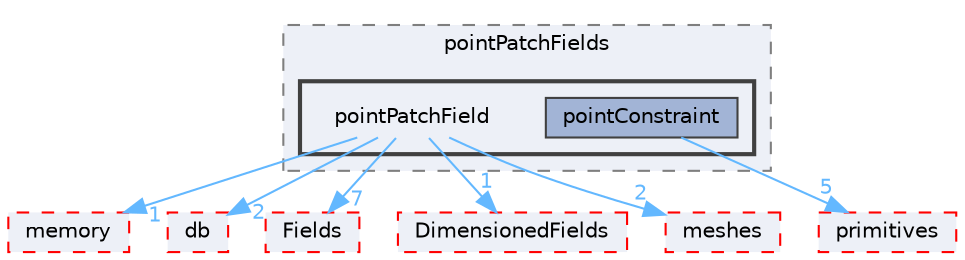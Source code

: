 digraph "src/OpenFOAM/fields/pointPatchFields/pointPatchField"
{
 // LATEX_PDF_SIZE
  bgcolor="transparent";
  edge [fontname=Helvetica,fontsize=10,labelfontname=Helvetica,labelfontsize=10];
  node [fontname=Helvetica,fontsize=10,shape=box,height=0.2,width=0.4];
  compound=true
  subgraph clusterdir_1c0ea8bf575d837c6744560b5bb2481c {
    graph [ bgcolor="#edf0f7", pencolor="grey50", label="pointPatchFields", fontname=Helvetica,fontsize=10 style="filled,dashed", URL="dir_1c0ea8bf575d837c6744560b5bb2481c.html",tooltip=""]
  subgraph clusterdir_17a9bfb76e5e1dbc9e2e32285df4aeb8 {
    graph [ bgcolor="#edf0f7", pencolor="grey25", label="", fontname=Helvetica,fontsize=10 style="filled,bold", URL="dir_17a9bfb76e5e1dbc9e2e32285df4aeb8.html",tooltip=""]
    dir_17a9bfb76e5e1dbc9e2e32285df4aeb8 [shape=plaintext, label="pointPatchField"];
  dir_c39061827e96e5517b8c8266bb6d013c [label="pointConstraint", fillcolor="#a2b4d6", color="grey25", style="filled", URL="dir_c39061827e96e5517b8c8266bb6d013c.html",tooltip=""];
  }
  }
  dir_385a22dcc2f7120acb0f1a7a832b3b8d [label="memory", fillcolor="#edf0f7", color="red", style="filled,dashed", URL="dir_385a22dcc2f7120acb0f1a7a832b3b8d.html",tooltip=""];
  dir_3e50f45338116b169052b428016851aa [label="primitives", fillcolor="#edf0f7", color="red", style="filled,dashed", URL="dir_3e50f45338116b169052b428016851aa.html",tooltip=""];
  dir_63c634f7a7cfd679ac26c67fb30fc32f [label="db", fillcolor="#edf0f7", color="red", style="filled,dashed", URL="dir_63c634f7a7cfd679ac26c67fb30fc32f.html",tooltip=""];
  dir_7d364942a13d3ce50f6681364b448a98 [label="Fields", fillcolor="#edf0f7", color="red", style="filled,dashed", URL="dir_7d364942a13d3ce50f6681364b448a98.html",tooltip=""];
  dir_8c8bb42ce9b582caaa8128a267c381ba [label="DimensionedFields", fillcolor="#edf0f7", color="red", style="filled,dashed", URL="dir_8c8bb42ce9b582caaa8128a267c381ba.html",tooltip=""];
  dir_aa2423979fb45fc41c393a5db370ab21 [label="meshes", fillcolor="#edf0f7", color="red", style="filled,dashed", URL="dir_aa2423979fb45fc41c393a5db370ab21.html",tooltip=""];
  dir_17a9bfb76e5e1dbc9e2e32285df4aeb8->dir_385a22dcc2f7120acb0f1a7a832b3b8d [headlabel="1", labeldistance=1.5 headhref="dir_002954_002352.html" href="dir_002954_002352.html" color="steelblue1" fontcolor="steelblue1"];
  dir_17a9bfb76e5e1dbc9e2e32285df4aeb8->dir_63c634f7a7cfd679ac26c67fb30fc32f [headlabel="2", labeldistance=1.5 headhref="dir_002954_000817.html" href="dir_002954_000817.html" color="steelblue1" fontcolor="steelblue1"];
  dir_17a9bfb76e5e1dbc9e2e32285df4aeb8->dir_7d364942a13d3ce50f6681364b448a98 [headlabel="7", labeldistance=1.5 headhref="dir_002954_001336.html" href="dir_002954_001336.html" color="steelblue1" fontcolor="steelblue1"];
  dir_17a9bfb76e5e1dbc9e2e32285df4aeb8->dir_8c8bb42ce9b582caaa8128a267c381ba [headlabel="1", labeldistance=1.5 headhref="dir_002954_000937.html" href="dir_002954_000937.html" color="steelblue1" fontcolor="steelblue1"];
  dir_17a9bfb76e5e1dbc9e2e32285df4aeb8->dir_aa2423979fb45fc41c393a5db370ab21 [headlabel="2", labeldistance=1.5 headhref="dir_002954_002368.html" href="dir_002954_002368.html" color="steelblue1" fontcolor="steelblue1"];
  dir_c39061827e96e5517b8c8266bb6d013c->dir_3e50f45338116b169052b428016851aa [headlabel="5", labeldistance=1.5 headhref="dir_002939_003069.html" href="dir_002939_003069.html" color="steelblue1" fontcolor="steelblue1"];
}
